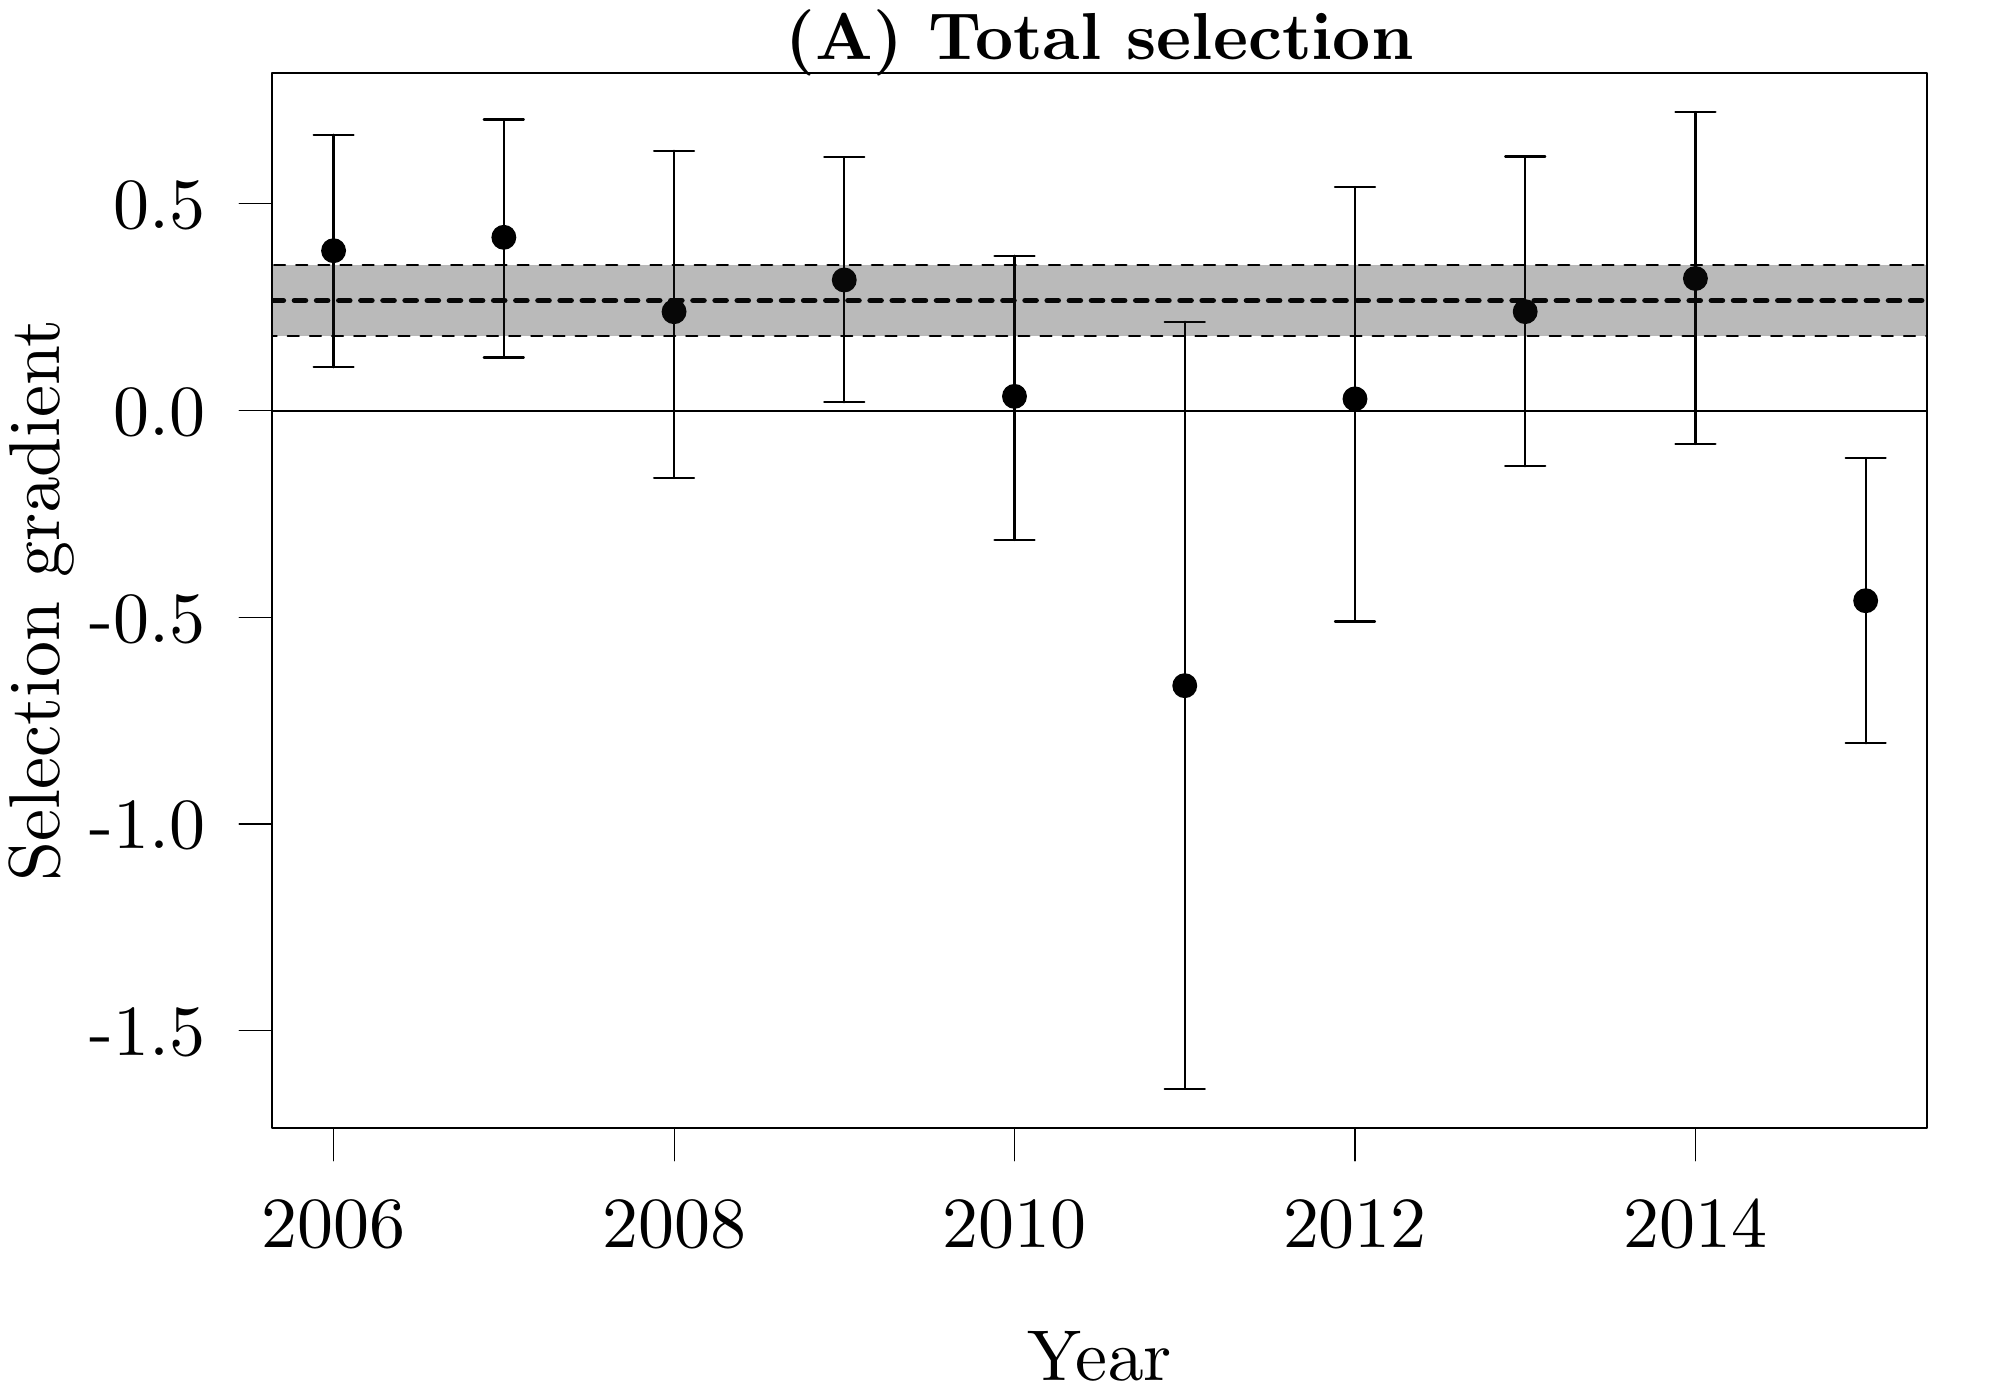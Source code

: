 % Created by tikzDevice version 0.10.1 on 2016-04-19 22:22:41
% !TEX encoding = UTF-8 Unicode
\documentclass{article}
\nonstopmode

\usepackage{tikz}

\usepackage[active,tightpage,psfixbb]{preview}

\PreviewEnvironment{pgfpicture}

\setlength\PreviewBorder{0pt}

\newcommand{\SweaveOpts}[1]{}  % do not interfere with LaTeX
\newcommand{\SweaveInput}[1]{} % because they are not real TeX commands
\newcommand{\Sexpr}[1]{}       % will only be parsed by R




\begin{document}

\begin{tikzpicture}[x=1pt,y=1pt]
\definecolor{fillColor}{RGB}{255,255,255}
\path[use as bounding box,fill=fillColor,fill opacity=0.00] (0,0) rectangle (722.70,505.89);
\begin{scope}
\path[clip] ( 98.40, 98.40) rectangle (696.30,479.49);
\definecolor{fillColor}{RGB}{0,0,0}

\path[fill=fillColor] (120.54,415.30) circle (  4.50);

\path[fill=fillColor] (182.06,420.13) circle (  4.50);

\path[fill=fillColor] (243.57,393.25) circle (  4.50);

\path[fill=fillColor] (305.08,404.72) circle (  4.50);

\path[fill=fillColor] (366.59,362.66) circle (  4.50);

\path[fill=fillColor] (428.11,258.12) circle (  4.50);

\path[fill=fillColor] (489.62,361.75) circle (  4.50);

\path[fill=fillColor] (551.13,393.28) circle (  4.50);

\path[fill=fillColor] (612.64,405.26) circle (  4.50);

\path[fill=fillColor] (674.16,288.81) circle (  4.50);
\end{scope}
\begin{scope}
\path[clip] (  0.00,  0.00) rectangle (722.70,505.89);
\definecolor{drawColor}{RGB}{0,0,0}

\path[draw=drawColor,line width= 0.4pt,line join=round,line cap=round] (120.54, 98.40) -- (612.64, 98.40);

\path[draw=drawColor,line width= 0.4pt,line join=round,line cap=round] (120.54, 98.40) -- (120.54, 86.40);

\path[draw=drawColor,line width= 0.4pt,line join=round,line cap=round] (243.57, 98.40) -- (243.57, 86.40);

\path[draw=drawColor,line width= 0.4pt,line join=round,line cap=round] (366.59, 98.40) -- (366.59, 86.40);

\path[draw=drawColor,line width= 0.4pt,line join=round,line cap=round] (489.62, 98.40) -- (489.62, 86.40);

\path[draw=drawColor,line width= 0.4pt,line join=round,line cap=round] (612.64, 98.40) -- (612.64, 86.40);

\node[text=drawColor,anchor=base,inner sep=0pt, outer sep=0pt, scale=  2.60] at (120.54, 55.20) {2006};

\node[text=drawColor,anchor=base,inner sep=0pt, outer sep=0pt, scale=  2.60] at (243.57, 55.20) {2008};

\node[text=drawColor,anchor=base,inner sep=0pt, outer sep=0pt, scale=  2.60] at (366.59, 55.20) {2010};

\node[text=drawColor,anchor=base,inner sep=0pt, outer sep=0pt, scale=  2.60] at (489.62, 55.20) {2012};

\node[text=drawColor,anchor=base,inner sep=0pt, outer sep=0pt, scale=  2.60] at (612.64, 55.20) {2014};

\path[draw=drawColor,line width= 0.4pt,line join=round,line cap=round] ( 98.40,133.47) -- ( 98.40,432.19);

\path[draw=drawColor,line width= 0.4pt,line join=round,line cap=round] ( 98.40,133.47) -- ( 86.40,133.47);

\path[draw=drawColor,line width= 0.4pt,line join=round,line cap=round] ( 98.40,208.15) -- ( 86.40,208.15);

\path[draw=drawColor,line width= 0.4pt,line join=round,line cap=round] ( 98.40,282.83) -- ( 86.40,282.83);

\path[draw=drawColor,line width= 0.4pt,line join=round,line cap=round] ( 98.40,357.51) -- ( 86.40,357.51);

\path[draw=drawColor,line width= 0.4pt,line join=round,line cap=round] ( 98.40,432.19) -- ( 86.40,432.19);

\node[text=drawColor,anchor=base east,inner sep=0pt, outer sep=0pt, scale=  2.60] at ( 74.40,124.52) {-1.5};

\node[text=drawColor,anchor=base east,inner sep=0pt, outer sep=0pt, scale=  2.60] at ( 74.40,199.20) {-1.0};

\node[text=drawColor,anchor=base east,inner sep=0pt, outer sep=0pt, scale=  2.60] at ( 74.40,273.88) {-0.5};

\node[text=drawColor,anchor=base east,inner sep=0pt, outer sep=0pt, scale=  2.60] at ( 74.40,348.56) {0.0};

\node[text=drawColor,anchor=base east,inner sep=0pt, outer sep=0pt, scale=  2.60] at ( 74.40,423.23) {0.5};

\path[draw=drawColor,line width= 0.8pt,line join=round,line cap=round] ( 98.40, 98.40) --
	(696.30, 98.40) --
	(696.30,479.49) --
	( 98.40,479.49) --
	( 98.40, 98.40);
\end{scope}
\begin{scope}
\path[clip] (  0.00,  0.00) rectangle (722.70,505.89);
\definecolor{drawColor}{RGB}{0,0,0}

\node[text=drawColor,anchor=base,inner sep=0pt, outer sep=0pt, scale=  2.40] at (397.35,484.41) {\bfseries \textbf{(A)} Total selection};

\node[text=drawColor,anchor=base,inner sep=0pt, outer sep=0pt, scale=  2.60] at (397.35,  7.20) {Year};

\node[text=drawColor,rotate= 90.00,anchor=base,inner sep=0pt, outer sep=0pt, scale=  2.60] at ( 21.60,288.94) {Selection gradient};
\end{scope}
\begin{scope}
\path[clip] ( 98.40, 98.40) rectangle (696.30,479.49);
\definecolor{drawColor}{RGB}{0,0,0}

\path[draw=drawColor,line width= 0.8pt,line join=round,line cap=round] ( 98.40,357.51) -- (696.30,357.51);

\path[draw=drawColor,line width= 0.8pt,line join=round,line cap=round] (120.54,373.18) -- (120.54,457.17);

\path[draw=drawColor,line width= 0.8pt,line join=round,line cap=round] (113.32,373.18) --
	(120.54,373.18) --
	(127.77,373.18);

\path[draw=drawColor,line width= 0.8pt,line join=round,line cap=round] (127.77,457.17) --
	(120.54,457.17) --
	(113.32,457.17);

\path[draw=drawColor,line width= 0.8pt,line join=round,line cap=round] (182.06,376.67) -- (182.06,462.68);

\path[draw=drawColor,line width= 0.8pt,line join=round,line cap=round] (174.83,376.67) --
	(182.06,376.67) --
	(189.28,376.67);

\path[draw=drawColor,line width= 0.8pt,line join=round,line cap=round] (189.28,462.68) --
	(182.06,462.68) --
	(174.83,462.68);

\path[draw=drawColor,line width= 0.8pt,line join=round,line cap=round] (243.57,333.12) -- (243.57,451.46);

\path[draw=drawColor,line width= 0.8pt,line join=round,line cap=round] (236.34,333.12) --
	(243.57,333.12) --
	(250.80,333.12);

\path[draw=drawColor,line width= 0.8pt,line join=round,line cap=round] (250.80,451.46) --
	(243.57,451.46) --
	(236.34,451.46);

\path[draw=drawColor,line width= 0.8pt,line join=round,line cap=round] (305.08,360.50) -- (305.08,449.05);

\path[draw=drawColor,line width= 0.8pt,line join=round,line cap=round] (297.85,360.50) --
	(305.08,360.50) --
	(312.31,360.50);

\path[draw=drawColor,line width= 0.8pt,line join=round,line cap=round] (312.31,449.05) --
	(305.08,449.05) --
	(297.85,449.05);

\path[draw=drawColor,line width= 0.8pt,line join=round,line cap=round] (366.59,310.74) -- (366.59,413.46);

\path[draw=drawColor,line width= 0.8pt,line join=round,line cap=round] (359.37,310.74) --
	(366.59,310.74) --
	(373.82,310.74);

\path[draw=drawColor,line width= 0.8pt,line join=round,line cap=round] (373.82,413.46) --
	(366.59,413.46) --
	(359.37,413.46);

\path[draw=drawColor,line width= 0.8pt,line join=round,line cap=round] (428.11,112.51) -- (428.11,389.67);

\path[draw=drawColor,line width= 0.8pt,line join=round,line cap=round] (420.88,112.51) --
	(428.11,112.51) --
	(435.33,112.51);

\path[draw=drawColor,line width= 0.8pt,line join=round,line cap=round] (435.33,389.67) --
	(428.11,389.67) --
	(420.88,389.67);

\path[draw=drawColor,line width= 0.8pt,line join=round,line cap=round] (489.62,281.34) -- (489.62,438.32);

\path[draw=drawColor,line width= 0.8pt,line join=round,line cap=round] (482.39,281.34) --
	(489.62,281.34) --
	(496.85,281.34);

\path[draw=drawColor,line width= 0.8pt,line join=round,line cap=round] (496.85,438.32) --
	(489.62,438.32) --
	(482.39,438.32);

\path[draw=drawColor,line width= 0.8pt,line join=round,line cap=round] (551.13,337.39) -- (551.13,449.35);

\path[draw=drawColor,line width= 0.8pt,line join=round,line cap=round] (543.90,337.39) --
	(551.13,337.39) --
	(558.36,337.39);

\path[draw=drawColor,line width= 0.8pt,line join=round,line cap=round] (558.36,449.35) --
	(551.13,449.35) --
	(543.90,449.35);

\path[draw=drawColor,line width= 0.8pt,line join=round,line cap=round] (612.64,345.46) -- (612.64,465.38);

\path[draw=drawColor,line width= 0.8pt,line join=round,line cap=round] (605.42,345.46) --
	(612.64,345.46) --
	(619.87,345.46);

\path[draw=drawColor,line width= 0.8pt,line join=round,line cap=round] (619.87,465.38) --
	(612.64,465.38) --
	(605.42,465.38);

\path[draw=drawColor,line width= 0.8pt,line join=round,line cap=round] (674.16,237.27) -- (674.16,340.35);

\path[draw=drawColor,line width= 0.8pt,line join=round,line cap=round] (666.93,237.27) --
	(674.16,237.27) --
	(681.38,237.27);

\path[draw=drawColor,line width= 0.8pt,line join=round,line cap=round] (681.38,340.35) --
	(674.16,340.35) --
	(666.93,340.35);

\path[draw=drawColor,line width= 2.0pt,dash pattern=on 4pt off 4pt ,line join=round,line cap=round] ( 98.40,397.29) -- (696.30,397.29);
\definecolor{fillColor}{RGB}{26,26,26}

\path[draw=drawColor,line width= 0.8pt,dash pattern=on 4pt off 4pt ,line join=round,line cap=round,fill=fillColor,fill opacity=0.30] ( 59.03,410.10) --
	(722.70,410.10) --
	(722.70,384.49) --
	( 59.03,384.49) --
	cycle;
\end{scope}
\end{tikzpicture}

\end{document}
